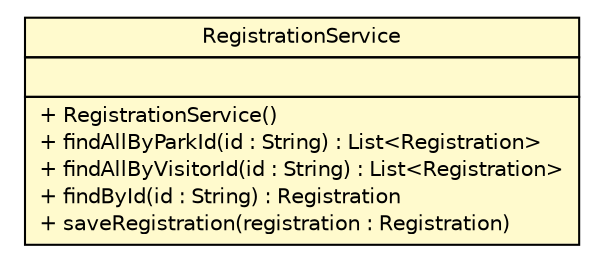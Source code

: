 #!/usr/local/bin/dot
#
# Class diagram 
# Generated by UMLGraph version R5_6 (http://www.umlgraph.org/)
#

digraph G {
	edge [fontname="Helvetica",fontsize=10,labelfontname="Helvetica",labelfontsize=10];
	node [fontname="Helvetica",fontsize=10,shape=plaintext];
	nodesep=0.25;
	ranksep=0.5;
	// edu.easternct.csc231.nationalparks.service.RegistrationService
	c528 [label=<<table title="edu.easternct.csc231.nationalparks.service.RegistrationService" border="0" cellborder="1" cellspacing="0" cellpadding="2" port="p" bgcolor="lemonChiffon" href="./RegistrationService.html">
		<tr><td><table border="0" cellspacing="0" cellpadding="1">
<tr><td align="center" balign="center"> RegistrationService </td></tr>
		</table></td></tr>
		<tr><td><table border="0" cellspacing="0" cellpadding="1">
<tr><td align="left" balign="left">  </td></tr>
		</table></td></tr>
		<tr><td><table border="0" cellspacing="0" cellpadding="1">
<tr><td align="left" balign="left"> + RegistrationService() </td></tr>
<tr><td align="left" balign="left"> + findAllByParkId(id : String) : List&lt;Registration&gt; </td></tr>
<tr><td align="left" balign="left"> + findAllByVisitorId(id : String) : List&lt;Registration&gt; </td></tr>
<tr><td align="left" balign="left"> + findById(id : String) : Registration </td></tr>
<tr><td align="left" balign="left"> + saveRegistration(registration : Registration) </td></tr>
		</table></td></tr>
		</table>>, URL="./RegistrationService.html", fontname="Helvetica", fontcolor="black", fontsize=10.0];
}

